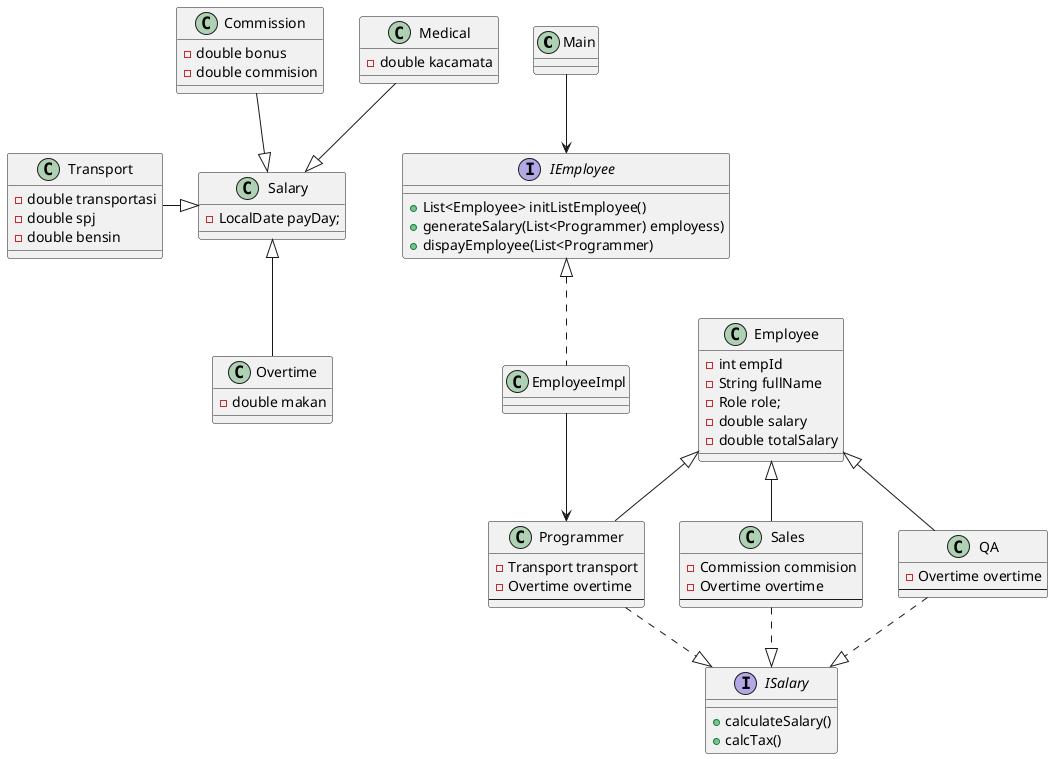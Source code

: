 @startuml hr-class

class Main{

}

interface IEmployee{
    +List<Employee> initListEmployee()
    +generateSalary(List<Programmer) employess)
    +dispayEmployee(List<Programmer)
}

class EmployeeImpl implements IEmployee{

}

interface ISalary{
    +calculateSalary()
    +calcTax()
}

class Salary{
    - LocalDate payDay;
}

class Commission {
    -double bonus
    -double commision
}

class Transport {
    -double transportasi
    -double spj
    -double bensin
}

class Overtime {
    -double makan
}

class Medical {
    - double kacamata
}


class Employee{
    -int empId
    -String fullName
    -Role role;
    -double salary
    -double totalSalary
}

class Programmer extends Employee{
    - Transport transport
    - Overtime overtime
    --
}

class Sales extends Employee{
    - Commission commision
    - Overtime overtime
    --
}

class QA extends Employee{
    - Overtime overtime
    --
}

Main --> IEmployee
EmployeeImpl --> Programmer

Commission -down-|> Salary
Overtime -up-|> Salary
Transport -right-|> Salary
Medical --|> Salary

Programmer ..|> ISalary
Sales ..|> ISalary
QA ..|> ISalary

@enduml